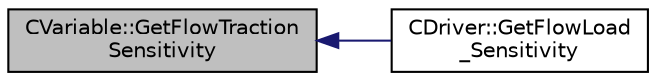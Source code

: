 digraph "CVariable::GetFlowTractionSensitivity"
{
  edge [fontname="Helvetica",fontsize="10",labelfontname="Helvetica",labelfontsize="10"];
  node [fontname="Helvetica",fontsize="10",shape=record];
  rankdir="LR";
  Node920 [label="CVariable::GetFlowTraction\lSensitivity",height=0.2,width=0.4,color="black", fillcolor="grey75", style="filled", fontcolor="black"];
  Node920 -> Node921 [dir="back",color="midnightblue",fontsize="10",style="solid",fontname="Helvetica"];
  Node921 [label="CDriver::GetFlowLoad\l_Sensitivity",height=0.2,width=0.4,color="black", fillcolor="white", style="filled",URL="$class_c_driver.html#a219fd2fb718e6e85fad26d052b7c211e",tooltip="Get the sensitivity of the flow loads for the structural solver. "];
}
